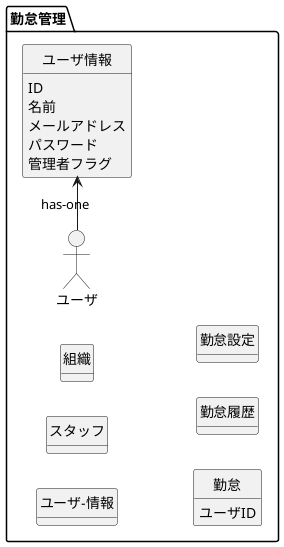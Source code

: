@startuml
left to right direction

hide circle
hide methods

package 勤怠管理{
class ユーザ-情報
class スタッフ
class 組織
class 勤怠
class 勤怠履歴
class 勤怠設定
mix_actor ユーザ

ユーザ情報 : ID
ユーザ情報 : 名前
ユーザ情報 : メールアドレス
ユーザ情報 : パスワード
ユーザ情報 : 管理者フラグ

勤怠 : ユーザID

ユーザ -> ユーザ情報 : has-one

}
@enduml
